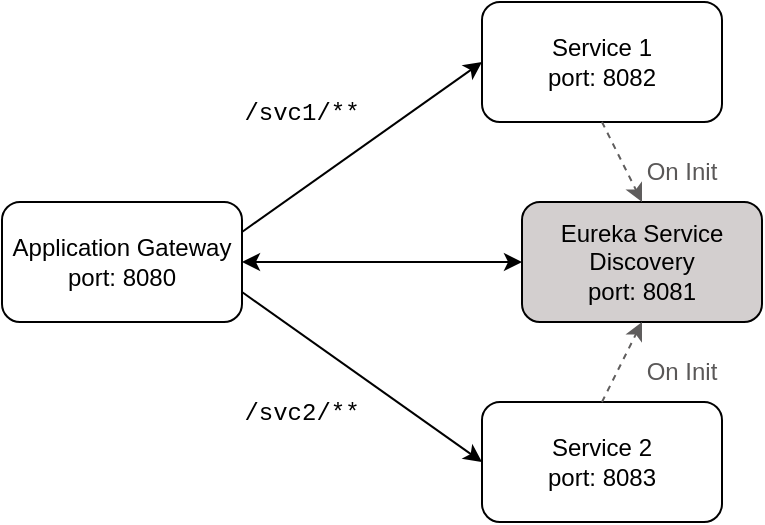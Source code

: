 <mxfile version="22.1.7" type="device">
  <diagram name="Page-1" id="18nOcIHZLXmO_JvSYVbD">
    <mxGraphModel dx="1225" dy="780" grid="1" gridSize="10" guides="1" tooltips="1" connect="1" arrows="1" fold="1" page="1" pageScale="1" pageWidth="850" pageHeight="1100" math="0" shadow="0">
      <root>
        <mxCell id="0" />
        <mxCell id="1" parent="0" />
        <mxCell id="LASjsoPwDw27AKE4j7nq-1" value="Application Gateway&lt;br&gt;port: 8080" style="rounded=1;whiteSpace=wrap;html=1;" vertex="1" parent="1">
          <mxGeometry x="160" y="240" width="120" height="60" as="geometry" />
        </mxCell>
        <mxCell id="LASjsoPwDw27AKE4j7nq-2" value="Service 2&lt;br&gt;port: 8083" style="rounded=1;whiteSpace=wrap;html=1;" vertex="1" parent="1">
          <mxGeometry x="400" y="340" width="120" height="60" as="geometry" />
        </mxCell>
        <mxCell id="LASjsoPwDw27AKE4j7nq-3" value="Eureka Service Discovery&lt;br&gt;port: 8081" style="rounded=1;whiteSpace=wrap;html=1;labelBackgroundColor=none;labelBorderColor=none;fillColor=#d3cfcf;" vertex="1" parent="1">
          <mxGeometry x="420" y="240" width="120" height="60" as="geometry" />
        </mxCell>
        <mxCell id="LASjsoPwDw27AKE4j7nq-4" value="Service 1&lt;br&gt;port: 8082" style="rounded=1;whiteSpace=wrap;html=1;" vertex="1" parent="1">
          <mxGeometry x="400" y="140" width="120" height="60" as="geometry" />
        </mxCell>
        <mxCell id="LASjsoPwDw27AKE4j7nq-5" value="" style="endArrow=classic;startArrow=classic;html=1;rounded=0;exitX=1;exitY=0.5;exitDx=0;exitDy=0;entryX=0;entryY=0.5;entryDx=0;entryDy=0;" edge="1" parent="1" source="LASjsoPwDw27AKE4j7nq-1" target="LASjsoPwDw27AKE4j7nq-3">
          <mxGeometry width="50" height="50" relative="1" as="geometry">
            <mxPoint x="400" y="310" as="sourcePoint" />
            <mxPoint x="450" y="260" as="targetPoint" />
          </mxGeometry>
        </mxCell>
        <mxCell id="LASjsoPwDw27AKE4j7nq-6" value="" style="endArrow=classic;html=1;rounded=0;entryX=0;entryY=0.5;entryDx=0;entryDy=0;exitX=1;exitY=0.25;exitDx=0;exitDy=0;" edge="1" parent="1" source="LASjsoPwDw27AKE4j7nq-1" target="LASjsoPwDw27AKE4j7nq-4">
          <mxGeometry width="50" height="50" relative="1" as="geometry">
            <mxPoint x="400" y="310" as="sourcePoint" />
            <mxPoint x="450" y="260" as="targetPoint" />
          </mxGeometry>
        </mxCell>
        <mxCell id="LASjsoPwDw27AKE4j7nq-7" value="" style="endArrow=classic;html=1;rounded=0;entryX=0;entryY=0.5;entryDx=0;entryDy=0;exitX=1;exitY=0.75;exitDx=0;exitDy=0;" edge="1" parent="1" source="LASjsoPwDw27AKE4j7nq-1" target="LASjsoPwDw27AKE4j7nq-2">
          <mxGeometry width="50" height="50" relative="1" as="geometry">
            <mxPoint x="290" y="265" as="sourcePoint" />
            <mxPoint x="410" y="180" as="targetPoint" />
          </mxGeometry>
        </mxCell>
        <mxCell id="LASjsoPwDw27AKE4j7nq-8" value="" style="endArrow=classic;html=1;rounded=0;entryX=0.5;entryY=0;entryDx=0;entryDy=0;exitX=0.5;exitY=1;exitDx=0;exitDy=0;dashed=1;strokeColor=#5f5d5d;" edge="1" parent="1" source="LASjsoPwDw27AKE4j7nq-4" target="LASjsoPwDw27AKE4j7nq-3">
          <mxGeometry width="50" height="50" relative="1" as="geometry">
            <mxPoint x="400" y="310" as="sourcePoint" />
            <mxPoint x="450" y="260" as="targetPoint" />
          </mxGeometry>
        </mxCell>
        <mxCell id="LASjsoPwDw27AKE4j7nq-9" value="" style="endArrow=classic;html=1;rounded=0;entryX=0.5;entryY=1;entryDx=0;entryDy=0;exitX=0.5;exitY=0;exitDx=0;exitDy=0;dashed=1;strokeColor=#5f5d5d;" edge="1" parent="1" source="LASjsoPwDw27AKE4j7nq-2" target="LASjsoPwDw27AKE4j7nq-3">
          <mxGeometry width="50" height="50" relative="1" as="geometry">
            <mxPoint x="470" y="210" as="sourcePoint" />
            <mxPoint x="490" y="250" as="targetPoint" />
          </mxGeometry>
        </mxCell>
        <mxCell id="LASjsoPwDw27AKE4j7nq-11" value="On Init" style="text;strokeColor=none;align=center;fillColor=none;html=1;verticalAlign=middle;whiteSpace=wrap;rounded=0;fontColor=#5a5858;" vertex="1" parent="1">
          <mxGeometry x="470" y="310" width="60" height="30" as="geometry" />
        </mxCell>
        <mxCell id="LASjsoPwDw27AKE4j7nq-12" value="On Init" style="text;strokeColor=none;align=center;fillColor=none;html=1;verticalAlign=middle;whiteSpace=wrap;rounded=0;fontColor=#5a5858;" vertex="1" parent="1">
          <mxGeometry x="470" y="210" width="60" height="30" as="geometry" />
        </mxCell>
        <mxCell id="LASjsoPwDw27AKE4j7nq-13" value="&lt;font face=&quot;Courier New&quot;&gt;/svc1/**&lt;/font&gt;" style="text;strokeColor=none;align=center;fillColor=none;html=1;verticalAlign=middle;whiteSpace=wrap;rounded=0;" vertex="1" parent="1">
          <mxGeometry x="280" y="180" width="60" height="30" as="geometry" />
        </mxCell>
        <mxCell id="LASjsoPwDw27AKE4j7nq-14" value="&lt;font face=&quot;Courier New&quot;&gt;/svc2/**&lt;/font&gt;" style="text;strokeColor=none;align=center;fillColor=none;html=1;verticalAlign=middle;whiteSpace=wrap;rounded=0;" vertex="1" parent="1">
          <mxGeometry x="280" y="330" width="60" height="30" as="geometry" />
        </mxCell>
      </root>
    </mxGraphModel>
  </diagram>
</mxfile>
